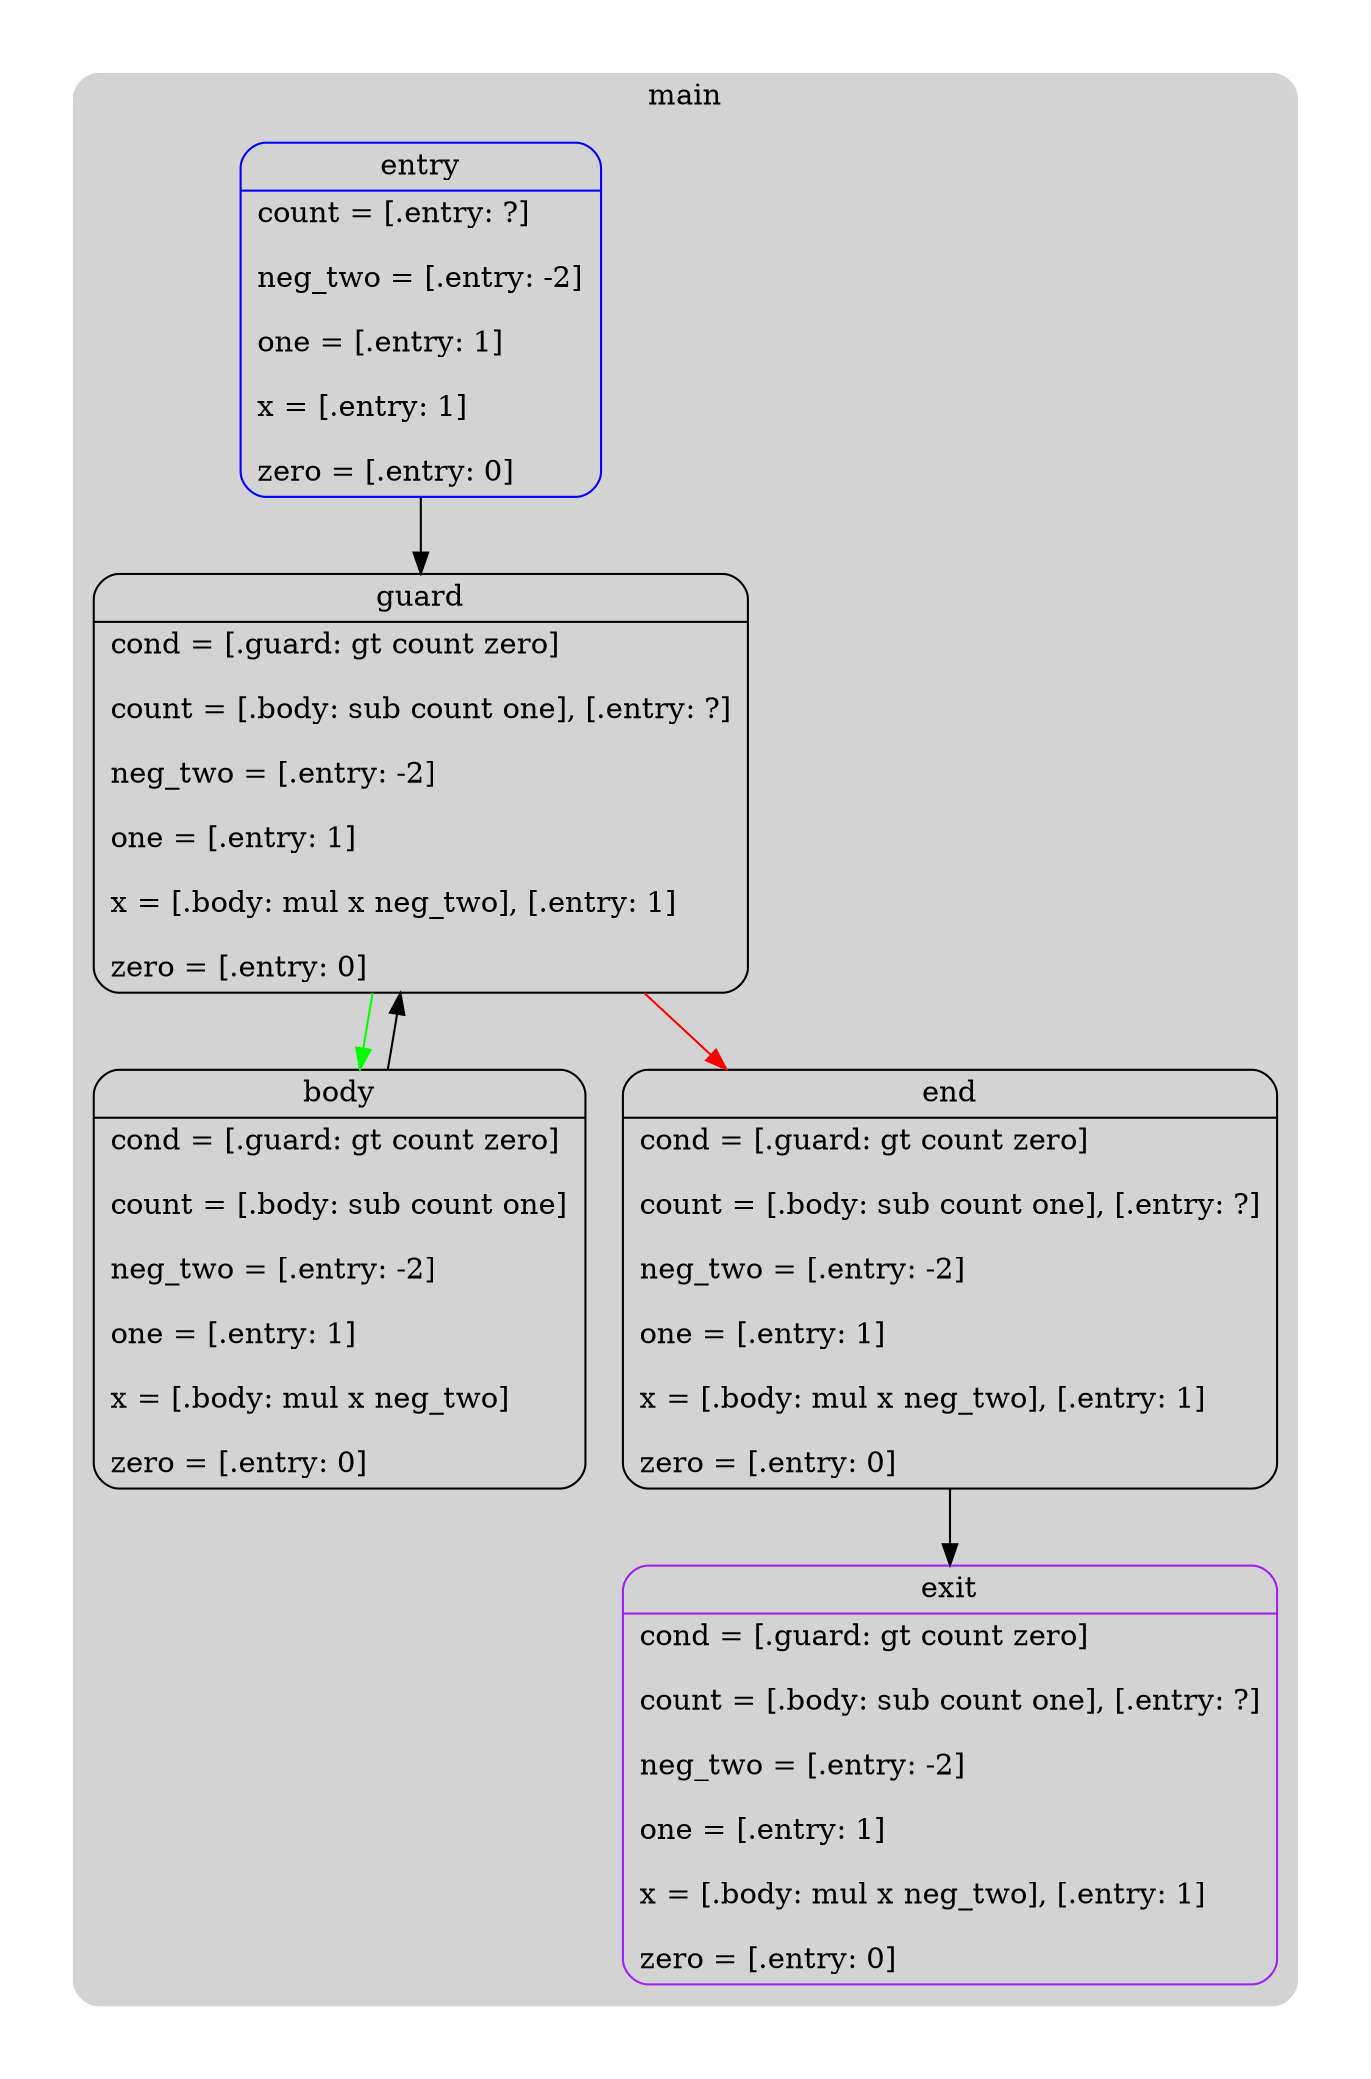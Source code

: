 digraph G {
  compound=true
  subgraph cluster_ {
    peripheries=0
    subgraph cluster_0_wrapper {
      peripheries=0
      margin=15
      subgraph cluster_0 {
        label="main"
        color=darkgray
        style=rounded
        bgcolor=lightgray
        margin=10
        cluster_0_0[label="{entry|count = [.entry: ?]\l\lneg_two = [.entry: -2]\l\lone = [.entry: 1]\l\lx = [.entry: 1]\l\lzero = [.entry: 0]\l}",shape=Mrecord,color=blue]
        cluster_0_1[label="{guard|cond = [.guard: gt count zero]\l\lcount = [.body: sub count one], [.entry: ?]\l\lneg_two = [.entry: -2]\l\lone = [.entry: 1]\l\lx = [.body: mul x neg_two], [.entry: 1]\l\lzero = [.entry: 0]\l}",shape=Mrecord,color=black]
        cluster_0_2[label="{body|cond = [.guard: gt count zero]\l\lcount = [.body: sub count one]\l\lneg_two = [.entry: -2]\l\lone = [.entry: 1]\l\lx = [.body: mul x neg_two]\l\lzero = [.entry: 0]\l}",shape=Mrecord,color=black]
        cluster_0_3[label="{end|cond = [.guard: gt count zero]\l\lcount = [.body: sub count one], [.entry: ?]\l\lneg_two = [.entry: -2]\l\lone = [.entry: 1]\l\lx = [.body: mul x neg_two], [.entry: 1]\l\lzero = [.entry: 0]\l}",shape=Mrecord,color=black]
        cluster_0_exit[label="{exit|cond = [.guard: gt count zero]\l\lcount = [.body: sub count one], [.entry: ?]\l\lneg_two = [.entry: -2]\l\lone = [.entry: 1]\l\lx = [.body: mul x neg_two], [.entry: 1]\l\lzero = [.entry: 0]\l}",shape=Mrecord,color=purple]
        cluster_0_0 -> cluster_0_1
        cluster_0_1 -> cluster_0_2 [color=green]
        cluster_0_1 -> cluster_0_3 [color=red]
        cluster_0_2 -> cluster_0_1
        cluster_0_3 -> cluster_0_exit [color=black]
      }
    }
  }
}
